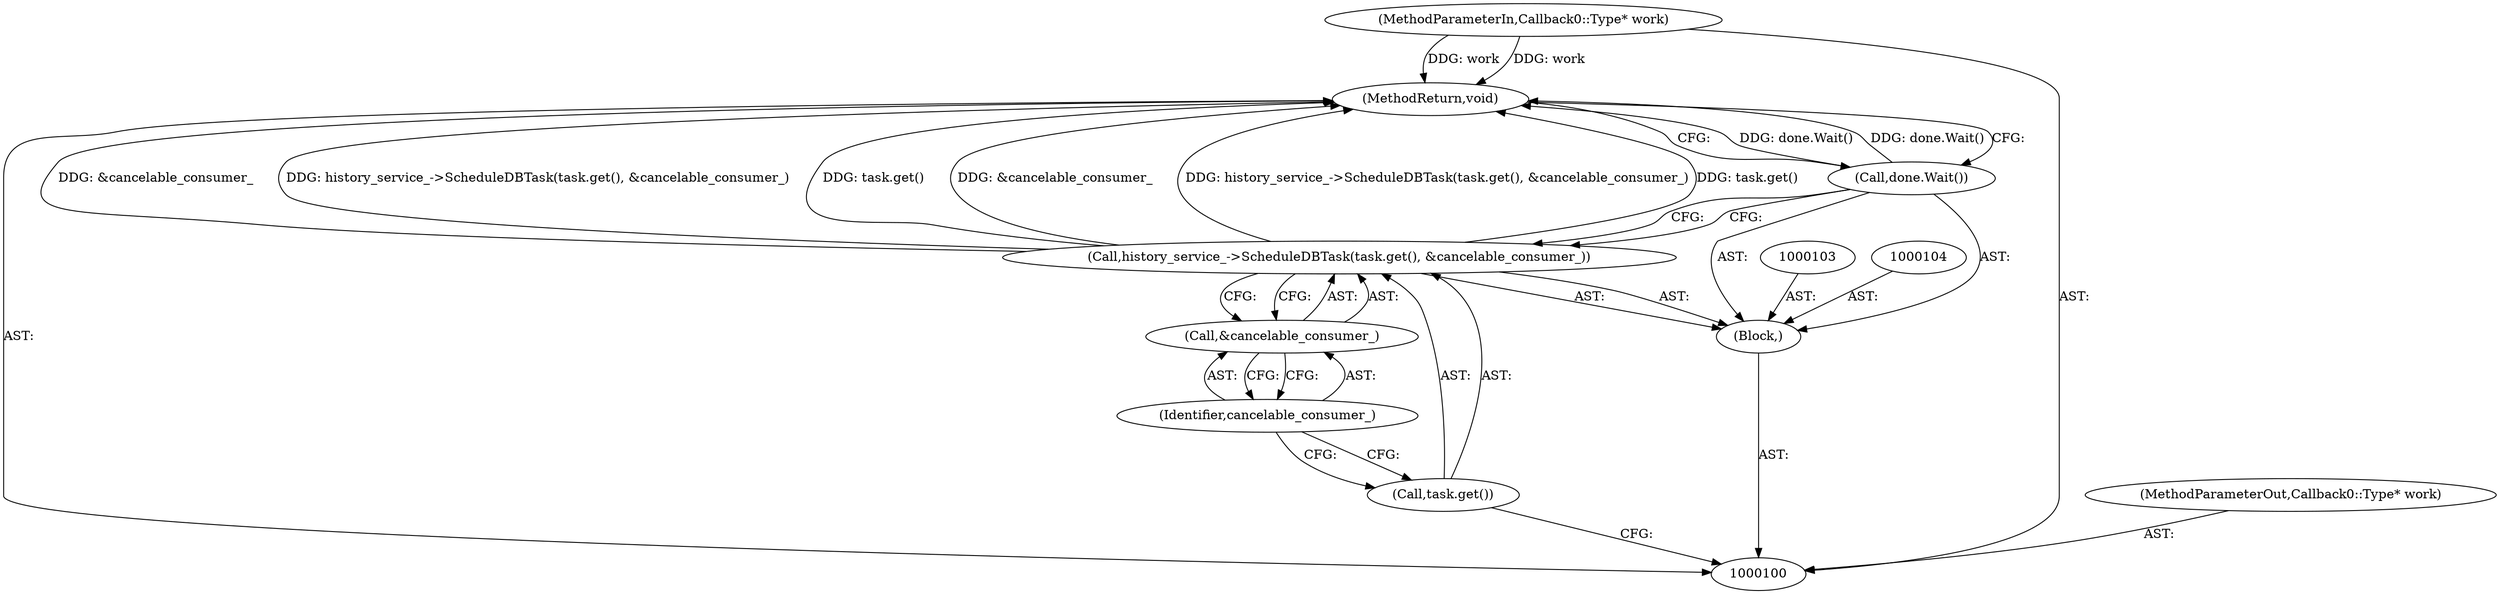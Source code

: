 digraph "0_Chrome_bf381d8a02c3d272d4dd879ac719d8993dfb5ad6" {
"1000110" [label="(MethodReturn,void)"];
"1000101" [label="(MethodParameterIn,Callback0::Type* work)"];
"1000132" [label="(MethodParameterOut,Callback0::Type* work)"];
"1000102" [label="(Block,)"];
"1000105" [label="(Call,history_service_->ScheduleDBTask(task.get(), &cancelable_consumer_))"];
"1000106" [label="(Call,task.get())"];
"1000107" [label="(Call,&cancelable_consumer_)"];
"1000108" [label="(Identifier,cancelable_consumer_)"];
"1000109" [label="(Call,done.Wait())"];
"1000110" -> "1000100"  [label="AST: "];
"1000110" -> "1000109"  [label="CFG: "];
"1000105" -> "1000110"  [label="DDG: &cancelable_consumer_"];
"1000105" -> "1000110"  [label="DDG: history_service_->ScheduleDBTask(task.get(), &cancelable_consumer_)"];
"1000105" -> "1000110"  [label="DDG: task.get()"];
"1000101" -> "1000110"  [label="DDG: work"];
"1000109" -> "1000110"  [label="DDG: done.Wait()"];
"1000101" -> "1000100"  [label="AST: "];
"1000101" -> "1000110"  [label="DDG: work"];
"1000132" -> "1000100"  [label="AST: "];
"1000102" -> "1000100"  [label="AST: "];
"1000103" -> "1000102"  [label="AST: "];
"1000104" -> "1000102"  [label="AST: "];
"1000105" -> "1000102"  [label="AST: "];
"1000109" -> "1000102"  [label="AST: "];
"1000105" -> "1000102"  [label="AST: "];
"1000105" -> "1000107"  [label="CFG: "];
"1000106" -> "1000105"  [label="AST: "];
"1000107" -> "1000105"  [label="AST: "];
"1000109" -> "1000105"  [label="CFG: "];
"1000105" -> "1000110"  [label="DDG: &cancelable_consumer_"];
"1000105" -> "1000110"  [label="DDG: history_service_->ScheduleDBTask(task.get(), &cancelable_consumer_)"];
"1000105" -> "1000110"  [label="DDG: task.get()"];
"1000106" -> "1000105"  [label="AST: "];
"1000106" -> "1000100"  [label="CFG: "];
"1000108" -> "1000106"  [label="CFG: "];
"1000107" -> "1000105"  [label="AST: "];
"1000107" -> "1000108"  [label="CFG: "];
"1000108" -> "1000107"  [label="AST: "];
"1000105" -> "1000107"  [label="CFG: "];
"1000108" -> "1000107"  [label="AST: "];
"1000108" -> "1000106"  [label="CFG: "];
"1000107" -> "1000108"  [label="CFG: "];
"1000109" -> "1000102"  [label="AST: "];
"1000109" -> "1000105"  [label="CFG: "];
"1000110" -> "1000109"  [label="CFG: "];
"1000109" -> "1000110"  [label="DDG: done.Wait()"];
}
